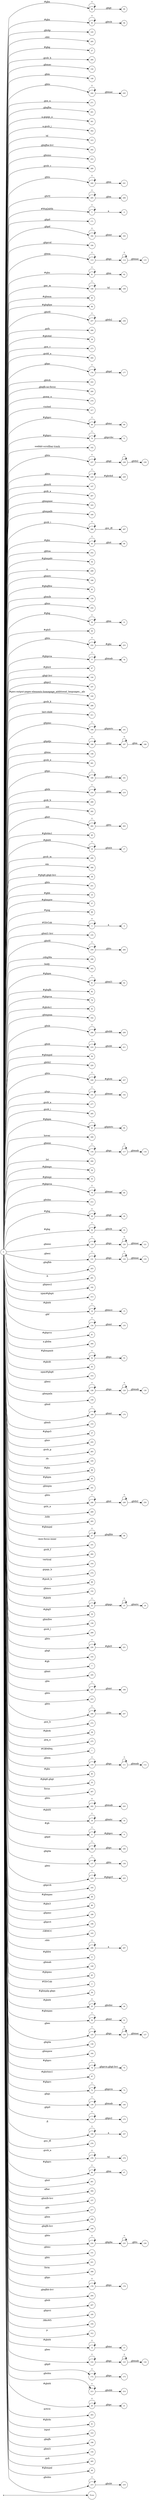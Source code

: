 digraph NFA {
  rankdir=LR;
  node [shape=circle, fontsize=10];
  __start [shape=point, label=""];
  __start -> None;
  89 [label="89"];
  93 [label="93"];
  287 [label="287"];
  127 [label="127"];
  145 [label="145"];
  295 [label="295"];
  27 [label="27"];
  284 [label="284"];
  150 [label="150"];
  146 [label="146"];
  244 [label="244"];
  271 [label="271"];
  201 [label="201"];
  301 [label="301"];
  247 [label="247"];
  302 [label="302"];
  315 [label="315"];
  183 [label="183"];
  202 [label="202"];
  219 [label="219"];
  253 [label="253"];
  280 [label="280"];
  240 [label="240"];
  263 [label="263"];
  205 [label="205"];
  5 [label="5"];
  171 [label="171"];
  211 [label="211"];
  182 [label="182"];
  124 [label="124"];
  194 [label="194"];
  233 [label="233"];
  249 [label="249"];
  113 [label="113"];
  297 [label="297"];
  91 [label="91"];
  108 [label="108"];
  45 [label="45"];
  84 [label="84"];
  126 [label="126"];
  257 [label="257"];
  266 [label="266"];
  279 [label="279"];
  39 [label="39"];
  78 [label="78"];
  273 [label="273"];
  264 [label="264"];
  176 [label="176"];
  222 [label="222"];
  200 [label="200"];
  6 [label="6"];
  270 [label="270"];
  317 [label="317"];
  68 [label="68"];
  70 [label="70"];
  102 [label="102"];
  206 [label="206"];
  237 [label="237"];
  133 [label="133"];
  228 [label="228"];
  147 [label="147"];
  241 [label="241"];
  267 [label="267"];
  71 [label="71"];
  163 [label="163"];
  160 [label="160"];
  286 [label="286"];
  95 [label="95"];
  9 [label="9"];
  252 [label="252"];
  54 [label="54"];
  299 [label="299"];
  107 [label="107"];
  132 [label="132"];
  166 [label="166"];
  83 [label="83"];
  191 [label="191"];
  156 [label="156"];
  254 [label="254"];
  0 [label="0"];
  23 [label="23"];
  30 [label="30"];
  44 [label="44"];
  67 [label="67"];
  138 [label="138"];
  232 [label="232"];
  77 [label="77"];
  87 [label="87"];
  144 [label="144"];
  197 [label="197"];
  100 [label="100"];
  288 [label="288"];
  311 [label="311"];
  190 [label="190"];
  186 [label="186"];
  148 [label="148"];
  170 [label="170"];
  281 [label="281"];
  180 [label="180"];
  218 [label="218"];
  268 [label="268"];
  292 [label="292"];
  117 [label="117"];
  177 [label="177"];
  262 [label="262"];
  40 [label="40"];
  121 [label="121"];
  16 [label="16"];
  92 [label="92"];
  53 [label="53"];
  290 [label="290"];
  306 [label="306"];
  4 [label="4"];
  36 [label="36"];
  251 [label="251"];
  10 [label="10"];
  236 [label="236"];
  57 [label="57"];
  187 [label="187"];
  48 [label="48"];
  29 [label="29"];
  17 [label="17"];
  98 [label="98"];
  3 [label="3"];
  155 [label="155"];
  259 [label="259"];
  15 [label="15"];
  298 [label="298"];
  305 [label="305"];
  227 [label="227"];
  245 [label="245"];
  61 [label="61"];
  82 [label="82"];
  76 [label="76"];
  42 [label="42"];
  142 [label="142"];
  162 [label="162"];
  208 [label="208"];
  210 [label="210"];
  231 [label="231"];
  56 [label="56"];
  220 [label="220"];
  226 [label="226"];
  141 [label="141"];
  277 [label="277"];
  285 [label="285"];
  63 [label="63"];
  309 [label="309"];
  116 [label="116"];
  294 [label="294"];
  59 [label="59"];
  55 [label="55"];
  79 [label="79"];
  51 [label="51"];
  212 [label="212"];
  229 [label="229"];
  28 [label="28"];
  32 [label="32"];
  75 [label="75"];
  119 [label="119"];
  115 [label="115"];
  131 [label="131"];
  203 [label="203"];
  291 [label="291"];
  192 [label="192"];
  313 [label="313"];
  238 [label="238"];
  14 [label="14"];
  134 [label="134"];
  81 [label="81"];
  300 [label="300"];
  52 [label="52"];
  260 [label="260"];
  43 [label="43"];
  314 [label="314"];
  128 [label="128"];
  109 [label="109"];
  159 [label="159"];
  169 [label="169"];
  153 [label="153"];
  37 [label="37"];
  209 [label="209"];
  175 [label="175"];
  255 [label="255"];
  283 [label="283"];
  216 [label="216"];
  105 [label="105"];
  88 [label="88"];
  60 [label="60"];
  129 [label="129"];
  161 [label="161"];
  94 [label="94"];
  64 [label="64"];
  118 [label="118"];
  248 [label="248"];
  243 [label="243"];
  168 [label="168"];
  269 [label="269"];
  293 [label="293"];
  47 [label="47"];
  101 [label="101"];
  282 [label="282"];
  13 [label="13"];
  173 [label="173"];
  316 [label="316"];
  274 [label="274"];
  99 [label="99"];
  69 [label="69"];
  152 [label="152"];
  33 [label="33"];
  22 [label="22"];
  34 [label="34"];
  158 [label="158"];
  289 [label="289"];
  230 [label="230"];
  143 [label="143"];
  7 [label="7"];
  165 [label="165"];
  167 [label="167"];
  223 [label="223"];
  246 [label="246"];
  235 [label="235"];
  272 [label="272"];
  38 [label="38"];
  123 [label="123"];
  275 [label="275"];
  1 [label="1"];
  110 [label="110"];
  85 [label="85"];
  35 [label="35"];
  307 [label="307"];
  242 [label="242"];
  18 [label="18"];
  26 [label="26"];
  8 [label="8"];
  90 [label="90"];
  184 [label="184"];
  137 [label="137"];
  224 [label="224"];
  112 [label="112"];
  24 [label="24"];
  193 [label="193"];
  49 [label="49"];
  120 [label="120"];
  21 [label="21"];
  86 [label="86"];
  135 [label="135"];
  62 [label="62"];
  189 [label="189"];
  196 [label="196"];
  103 [label="103"];
  296 [label="296"];
  250 [label="250"];
  11 [label="11"];
  225 [label="225"];
  31 [label="31"];
  149 [label="149"];
  111 [label="111"];
  65 [label="65"];
  2 [label="2"];
  58 [label="58"];
  73 [label="73"];
  25 [label="25"];
  50 [label="50"];
  114 [label="114"];
  125 [label="125"];
  130 [label="130"];
  136 [label="136"];
  164 [label="164"];
  74 [label="74"];
  97 [label="97"];
  72 [label="72"];
  139 [label="139"];
  174 [label="174"];
  106 [label="106"];
  181 [label="181"];
  276 [label="276"];
  278 [label="278"];
  66 [label="66"];
  261 [label="261"];
  140 [label="140"];
  304 [label="304"];
  157 [label="157"];
  217 [label="217"];
  256 [label="256"];
  258 [label="258"];
  188 [label="188"];
  199 [label="199"];
  234 [label="234"];
  80 [label="80"];
  151 [label="151"];
  221 [label="221"];
  308 [label="308"];
  178 [label="178"];
  204 [label="204"];
  207 [label="207"];
  96 [label="96"];
  195 [label="195"];
  104 [label="104"];
  312 [label="312"];
  19 [label="19"];
  239 [label="239"];
  12 [label="12"];
  122 [label="122"];
  172 [label="172"];
  185 [label="185"];
  213 [label="213"];
  20 [label="20"];
  303 [label="303"];
  41 [label="41"];
  310 [label="310"];
  198 [label="198"];
  154 [label="154"];
  265 [label="265"];
  46 [label="46"];
  179 [label="179"];
  214 [label="214"];
  215 [label="215"];
  { node [shape=doublecircle]; 1 2 4 6 7 9 10 11 13 15 17 19 21 24 26 27 29 31 33 34 35 36 37 38 39 40 41 42 43 44 45 46 48 49 51 53 54 55 56 57 58 59 60 62 64 65 67 69 71 73 75 76 78 80 81 82 83 84 85 86 87 88 90 92 94 96 97 98 99 100 101 102 103 104 105 107 109 112 115 118 121 124 127 130 133 135 136 138 140 142 143 144 145 146 147 148 149 150 151 152 153 154 155 156 157 158 159 160 161 162 163 164 165 166 168 170 171 173 175 177 179 181 183 185 188 189 191 192 193 194 195 196 197 198 199 200 201 202 203 204 206 207 209 211 212 214 216 217 219 220 221 222 223 225 227 229 231 233 236 239 241 243 245 247 250 251 252 253 254 255 256 258 260 261 263 264 265 266 267 268 269 270 271 272 273 274 275 276 277 279 280 281 282 283 284 285 287 288 289 290 291 292 293 294 295 297 298 299 300 301 302 303 304 305 306 307 308 309 310 311 312 313 314 315 316 317 }
  0 -> 1 [label="#GBMPAL"];
  0 -> 2 [label="#SIvCob"];
  0 -> 3 [label="#SIvCob"];
  3 -> 3 [label="*"];
  3 -> 4 [label="a"];
  0 -> 5 [label="#WqQANb"];
  5 -> 5 [label="*"];
  5 -> 6 [label="a"];
  0 -> 7 [label="#gb"];
  0 -> 8 [label="#gb"];
  8 -> 8 [label="*"];
  8 -> 9 [label="#gbprc"];
  0 -> 10 [label="#gbb"];
  0 -> 11 [label="#gbbw"];
  0 -> 12 [label="#gbd4"];
  12 -> 12 [label="*"];
  12 -> 13 [label=".gbmc"];
  0 -> 14 [label="#gbd4"];
  14 -> 14 [label="*"];
  14 -> 15 [label=".gbmcc"];
  0 -> 16 [label="#gbd4"];
  16 -> 16 [label="*"];
  16 -> 17 [label=".gbmh"];
  0 -> 18 [label="#gbd4"];
  18 -> 18 [label="*"];
  18 -> 19 [label=".gbmtc"];
  0 -> 20 [label="#gbd4"];
  20 -> 20 [label="*"];
  20 -> 21 [label=".gbpc"];
  0 -> 22 [label="#gbd4"];
  22 -> 22 [label="*"];
  22 -> 23 [label=".gbpgs"];
  23 -> 23 [label="*"];
  23 -> 24 [label=".gbmtc"];
  0 -> 25 [label="#gbd4"];
  25 -> 25 [label="*"];
  25 -> 26 [label=".gbsbic"];
  0 -> 27 [label="#gbg"];
  0 -> 28 [label="#gbg"];
  28 -> 28 [label="*"];
  28 -> 29 [label=".gbgt"];
  0 -> 30 [label="#gbg"];
  30 -> 30 [label="*"];
  30 -> 31 [label=".gbm"];
  0 -> 32 [label="#gbg"];
  32 -> 32 [label="*"];
  32 -> 33 [label=".gbtcb"];
  0 -> 34 [label="#gbg5"];
  0 -> 35 [label="#gbg6.gbgt"];
  0 -> 36 [label="#gbg6.gbgt-hvr"];
  0 -> 37 [label="#gbgs5"];
  0 -> 38 [label="#gbi4i"];
  0 -> 39 [label="#gbi4id"];
  0 -> 40 [label="#gbi4m1"];
  0 -> 41 [label="#gbi4s"];
  0 -> 42 [label="#gbi4s1"];
  0 -> 43 [label="#gbi4t"];
  0 -> 44 [label="#gbi5"];
  0 -> 45 [label="#gbmm"];
  0 -> 46 [label="#gbmpal"];
  0 -> 47 [label="#gbmpal"];
  47 -> 47 [label="*"];
  47 -> 48 [label=".gbqfbb"];
  0 -> 49 [label="#gbmpas"];
  0 -> 50 [label="#gbmpas"];
  50 -> 50 [label="*"];
  50 -> 51 [label=".gbmt"];
  0 -> 52 [label="#gbmpasb"];
  52 -> 52 [label="*"];
  52 -> 53 [label=".gbps"];
  0 -> 54 [label="#gbmpdv"];
  0 -> 55 [label="#gbmpi"];
  0 -> 56 [label="#gbmpid"];
  0 -> 57 [label="#gbmpiw"];
  0 -> 58 [label="#gbmplp.gbps"];
  0 -> 59 [label="#gbmps"];
  0 -> 60 [label="#gbpm"];
  0 -> 61 [label="#gbpm"];
  61 -> 61 [label="*"];
  61 -> 62 [label=".gbml1"];
  0 -> 63 [label="#gbpm"];
  63 -> 63 [label="*"];
  63 -> 64 [label=".gbpmtc"];
  0 -> 65 [label="#gbpms"];
  0 -> 66 [label="#gbprc"];
  66 -> 66 [label="*"];
  66 -> 67 [label=".gbm"];
  0 -> 68 [label="#gbprc"];
  68 -> 68 [label="*"];
  68 -> 69 [label=".gbmc"];
  0 -> 70 [label="#gbprc"];
  70 -> 70 [label="*"];
  70 -> 71 [label=".gbprcbc"];
  0 -> 72 [label="#gbprc"];
  72 -> 72 [label="*"];
  72 -> 73 [label=".gbprcx"];
  0 -> 74 [label="#gbprc"];
  74 -> 74 [label="*"];
  74 -> 75 [label=".gbprcx.gbgt-hvr"];
  0 -> 76 [label="#gbprca"];
  0 -> 77 [label="#gbprca"];
  77 -> 77 [label="*"];
  77 -> 78 [label=".gbmab"];
  0 -> 79 [label="#gbprca"];
  79 -> 79 [label="*"];
  79 -> 80 [label=".gbmac"];
  0 -> 81 [label="#gbprcs"];
  0 -> 82 [label="#gbqfb"];
  0 -> 83 [label="#gbqfbw"];
  0 -> 84 [label="#gbqfqw"];
  0 -> 85 [label="#gbs"];
  0 -> 86 [label="#gbx3"];
  0 -> 87 [label="#gbx4"];
  0 -> 88 [label="#gbz"];
  0 -> 89 [label="#gbz"];
  89 -> 89 [label="*"];
  89 -> 90 [label=".gbgt"];
  0 -> 91 [label="#gbz"];
  91 -> 91 [label="*"];
  91 -> 92 [label=".gbm"];
  0 -> 93 [label="#gbz"];
  93 -> 93 [label="*"];
  93 -> 94 [label=".gbtcb"];
  0 -> 95 [label="#gbz"];
  95 -> 95 [label="*"];
  95 -> 96 [label=".gbzt"];
  0 -> 97 [label="#gbztms1"];
  0 -> 98 [label="#gog"];
  0 -> 99 [label="#gssb_b"];
  0 -> 100 [label="#gws-output-pages-elements-homepage_additional_languages__als"];
  0 -> 101 [label="-moz-focus-inner"];
  0 -> 102 [label="-webkit-scrollbar-track"];
  0 -> 103 [label=".GBMCC"];
  0 -> 104 [label=".H6sW5"];
  0 -> 105 [label=".ds"];
  0 -> 106 [label=".fl"];
  106 -> 106 [label="*"];
  106 -> 107 [label="a"];
  0 -> 108 [label=".gac_m"];
  108 -> 108 [label="*"];
  108 -> 109 [label="td"];
  0 -> 110 [label=".gbem"];
  110 -> 110 [label="*"];
  110 -> 111 [label=".gbgs"];
  111 -> 111 [label="*"];
  111 -> 112 [label=".gbmab"];
  0 -> 113 [label=".gbem"];
  113 -> 113 [label="*"];
  113 -> 114 [label=".gbgs"];
  114 -> 114 [label="*"];
  114 -> 115 [label=".gbmac"];
  0 -> 116 [label=".gbemi"];
  116 -> 116 [label="*"];
  116 -> 117 [label=".gbgs"];
  117 -> 117 [label="*"];
  117 -> 118 [label=".gbmab"];
  0 -> 119 [label=".gbemi"];
  119 -> 119 [label="*"];
  119 -> 120 [label=".gbgs"];
  120 -> 120 [label="*"];
  120 -> 121 [label=".gbmac"];
  0 -> 122 [label=".gbes"];
  122 -> 122 [label="*"];
  122 -> 123 [label=".gbgs"];
  123 -> 123 [label="*"];
  123 -> 124 [label=".gbmab"];
  0 -> 125 [label=".gbes"];
  125 -> 125 [label="*"];
  125 -> 126 [label=".gbgs"];
  126 -> 126 [label="*"];
  126 -> 127 [label=".gbmac"];
  0 -> 128 [label=".gbesi"];
  128 -> 128 [label="*"];
  128 -> 129 [label=".gbgs"];
  129 -> 129 [label="*"];
  129 -> 130 [label=".gbmab"];
  0 -> 131 [label=".gbesi"];
  131 -> 131 [label="*"];
  131 -> 132 [label=".gbgs"];
  132 -> 132 [label="*"];
  132 -> 133 [label=".gbmac"];
  0 -> 134 [label=".gbf"];
  134 -> 134 [label="*"];
  134 -> 135 [label=".gbmt"];
  0 -> 136 [label=".gbg4a"];
  0 -> 137 [label=".gbg4a"];
  137 -> 137 [label="*"];
  137 -> 138 [label=".gbts"];
  0 -> 139 [label=".gbgs"];
  139 -> 139 [label="*"];
  139 -> 140 [label=".gbmab"];
  0 -> 141 [label=".gbgs"];
  141 -> 141 [label="*"];
  141 -> 142 [label=".gbmac"];
  0 -> 143 [label=".gbgt"];
  0 -> 144 [label=".gbgt-hvr"];
  0 -> 145 [label=".gbi4p"];
  0 -> 146 [label=".gbm"];
  0 -> 147 [label=".gbm0l"];
  0 -> 148 [label=".gbma"];
  0 -> 149 [label=".gbmab"];
  0 -> 150 [label=".gbmac"];
  0 -> 151 [label=".gbmc"];
  0 -> 152 [label=".gbmcc"];
  0 -> 153 [label=".gbmh"];
  0 -> 154 [label=".gbml1"];
  0 -> 155 [label=".gbml1-hvr"];
  0 -> 156 [label=".gbmlb"];
  0 -> 157 [label=".gbmlb-hvr"];
  0 -> 158 [label=".gbmlbw"];
  0 -> 159 [label=".gbmpala"];
  0 -> 160 [label=".gbmpalb"];
  0 -> 161 [label=".gbmpia"];
  0 -> 162 [label=".gbmpiaa"];
  0 -> 163 [label=".gbmpiaw"];
  0 -> 164 [label=".gbmpnw"];
  0 -> 165 [label=".gbmt"];
  0 -> 166 [label=".gbmtc"];
  0 -> 167 [label=".gbn"];
  167 -> 167 [label="*"];
  167 -> 168 [label=".gbmt"];
  0 -> 169 [label=".gbnd"];
  169 -> 169 [label="*"];
  169 -> 170 [label=".gbmt"];
  0 -> 171 [label=".gbp0"];
  0 -> 172 [label=".gbp0"];
  172 -> 172 [label="*"];
  172 -> 173 [label=".gbps"];
  0 -> 174 [label=".gbp0"];
  174 -> 174 [label="*"];
  174 -> 175 [label=".gbps2"];
  0 -> 176 [label=".gbpc"];
  176 -> 176 [label="*"];
  176 -> 177 [label=".gbpd"];
  0 -> 178 [label=".gbpc"];
  178 -> 178 [label="*"];
  178 -> 179 [label=".gbps"];
  0 -> 180 [label=".gbpc"];
  180 -> 180 [label="*"];
  180 -> 181 [label=".gbps2"];
  0 -> 182 [label=".gbpd"];
  182 -> 182 [label="*"];
  182 -> 183 [label=".gbmt"];
  0 -> 184 [label=".gbpd"];
  184 -> 184 [label="*"];
  184 -> 185 [label=".gbps"];
  0 -> 186 [label=".gbpdjs"];
  186 -> 186 [label="*"];
  186 -> 187 [label=".gbto"];
  187 -> 187 [label="*"];
  187 -> 188 [label=".gbm"];
  0 -> 189 [label=".gbpmc"];
  0 -> 190 [label=".gbpmc"];
  190 -> 190 [label="*"];
  190 -> 191 [label=".gbpmtc"];
  0 -> 192 [label=".gbpms2"];
  0 -> 193 [label=".gbprcb"];
  0 -> 194 [label=".gbprcd"];
  0 -> 195 [label=".gbprci"];
  0 -> 196 [label=".gbprct"];
  0 -> 197 [label=".gbps2"];
  0 -> 198 [label=".gbqfb"];
  0 -> 199 [label=".gbqfb-hvr"];
  0 -> 200 [label=".gbqfb-no-focus"];
  0 -> 201 [label=".gbqfba"];
  0 -> 202 [label=".gbqfba-hvr"];
  0 -> 203 [label=".gbqfbb"];
  0 -> 204 [label=".gbqfbb-hvr"];
  0 -> 205 [label=".gbrtl"];
  205 -> 205 [label="*"];
  205 -> 206 [label=".gbm"];
  0 -> 207 [label=".gbsb"];
  0 -> 208 [label=".gbsb"];
  208 -> 208 [label="*"];
  208 -> 209 [label=".gbsbb"];
  0 -> 210 [label=".gbsb"];
  210 -> 210 [label="*"];
  210 -> 211 [label=".gbsbt"];
  0 -> 212 [label=".gbsbic"];
  0 -> 213 [label=".gbsbis"];
  213 -> 213 [label="*"];
  213 -> 214 [label=".gbsbb"];
  0 -> 215 [label=".gbsbis"];
  215 -> 215 [label="*"];
  215 -> 216 [label=".gbsbt"];
  0 -> 217 [label=".gbt"];
  0 -> 218 [label=".gbtb"];
  218 -> 218 [label="*"];
  218 -> 219 [label=".gbts"];
  0 -> 220 [label=".gbtb2"];
  0 -> 221 [label=".gbtc"];
  0 -> 222 [label=".gbtcb"];
  0 -> 223 [label=".gbto"];
  0 -> 224 [label=".gbto"];
  224 -> 224 [label="*"];
  224 -> 225 [label="#gbgs5"];
  0 -> 226 [label=".gbto"];
  226 -> 226 [label="*"];
  226 -> 227 [label="#gbi4i"];
  0 -> 228 [label=".gbto"];
  228 -> 228 [label="*"];
  228 -> 229 [label="#gbi4id"];
  0 -> 230 [label=".gbto"];
  230 -> 230 [label="*"];
  230 -> 231 [label="#gbi5"];
  0 -> 232 [label=".gbto"];
  232 -> 232 [label="*"];
  232 -> 233 [label="#gbs"];
  0 -> 234 [label=".gbto"];
  234 -> 234 [label="*"];
  234 -> 235 [label=".gbg4a"];
  235 -> 235 [label="*"];
  235 -> 236 [label=".gbts"];
  0 -> 237 [label=".gbto"];
  237 -> 237 [label="*"];
  237 -> 238 [label=".gbgt"];
  238 -> 238 [label="*"];
  238 -> 239 [label=".gbtb2"];
  0 -> 240 [label=".gbto"];
  240 -> 240 [label="*"];
  240 -> 241 [label=".gbm"];
  0 -> 242 [label=".gbto"];
  242 -> 242 [label="*"];
  242 -> 243 [label=".gbmab"];
  0 -> 244 [label=".gbto"];
  244 -> 244 [label="*"];
  244 -> 245 [label=".gbmac"];
  0 -> 246 [label=".gbto"];
  246 -> 246 [label="*"];
  246 -> 247 [label=".gbts"];
  0 -> 248 [label=".gbto"];
  248 -> 248 [label="*"];
  248 -> 249 [label=".gbzt"];
  249 -> 249 [label="*"];
  249 -> 250 [label=".gbtb2"];
  0 -> 251 [label=".gbts"];
  0 -> 252 [label=".gbtsa"];
  0 -> 253 [label=".gbxms"];
  0 -> 254 [label=".gbxo"];
  0 -> 255 [label=".gbxv"];
  0 -> 256 [label=".gbxx"];
  0 -> 257 [label=".gbz0l"];
  257 -> 257 [label="*"];
  257 -> 258 [label=".gbtb2"];
  0 -> 259 [label=".gbz0l"];
  259 -> 259 [label="*"];
  259 -> 260 [label=".gbts"];
  0 -> 261 [label=".gbzt"];
  0 -> 262 [label=".gbzt"];
  262 -> 262 [label="*"];
  262 -> 263 [label=".gbts"];
  0 -> 264 [label=".gsdd_a"];
  0 -> 265 [label=".gsfi"];
  0 -> 266 [label=".gsfs"];
  0 -> 267 [label=".gsib_a"];
  0 -> 268 [label=".gsib_b"];
  0 -> 269 [label=".gsls_a"];
  0 -> 270 [label=".gsmq_a"];
  0 -> 271 [label=".gsn_a"];
  0 -> 272 [label=".gsn_b"];
  0 -> 273 [label=".gsn_c"];
  0 -> 274 [label=".gspqs_b"];
  0 -> 275 [label=".gsq_a"];
  0 -> 276 [label=".gss_ifl"];
  0 -> 277 [label=".gssb_a"];
  0 -> 278 [label=".gssb_a"];
  278 -> 278 [label="*"];
  278 -> 279 [label="td"];
  0 -> 280 [label=".gssb_c"];
  0 -> 281 [label=".gssb_e"];
  0 -> 282 [label=".gssb_f"];
  0 -> 283 [label=".gssb_g"];
  0 -> 284 [label=".gssb_h"];
  0 -> 285 [label=".gssb_i"];
  0 -> 286 [label=".gssb_i"];
  286 -> 286 [label="*"];
  286 -> 287 [label=".gss_ifl"];
  0 -> 288 [label=".gssb_k"];
  0 -> 289 [label=".gssb_l"];
  0 -> 290 [label=".gssb_m"];
  0 -> 291 [label=".h"];
  0 -> 292 [label=".lsb"];
  0 -> 293 [label=".lsbb"];
  0 -> 294 [label=".lst"];
  0 -> 295 [label=".sblc"];
  0 -> 296 [label=".sblc"];
  296 -> 296 [label="*"];
  296 -> 297 [label="a"];
  0 -> 298 [label=".z4hgWe"];
  0 -> 299 [label="a"];
  0 -> 300 [label="a.gbiba"];
  0 -> 301 [label="a.gspqs_a"];
  0 -> 302 [label="a.gssb_j"];
  0 -> 303 [label="active"];
  0 -> 304 [label="after"];
  0 -> 305 [label="body"];
  0 -> 306 [label="em"];
  0 -> 307 [label="focus"];
  0 -> 308 [label="form"];
  0 -> 309 [label="hover"];
  0 -> 310 [label="input"];
  0 -> 311 [label="last-child"];
  0 -> 312 [label="p"];
  0 -> 313 [label="span#gbg4"];
  0 -> 314 [label="span#gbg6"];
  0 -> 315 [label="td"];
  0 -> 316 [label="vertical"];
  0 -> 317 [label="visited"];
}
